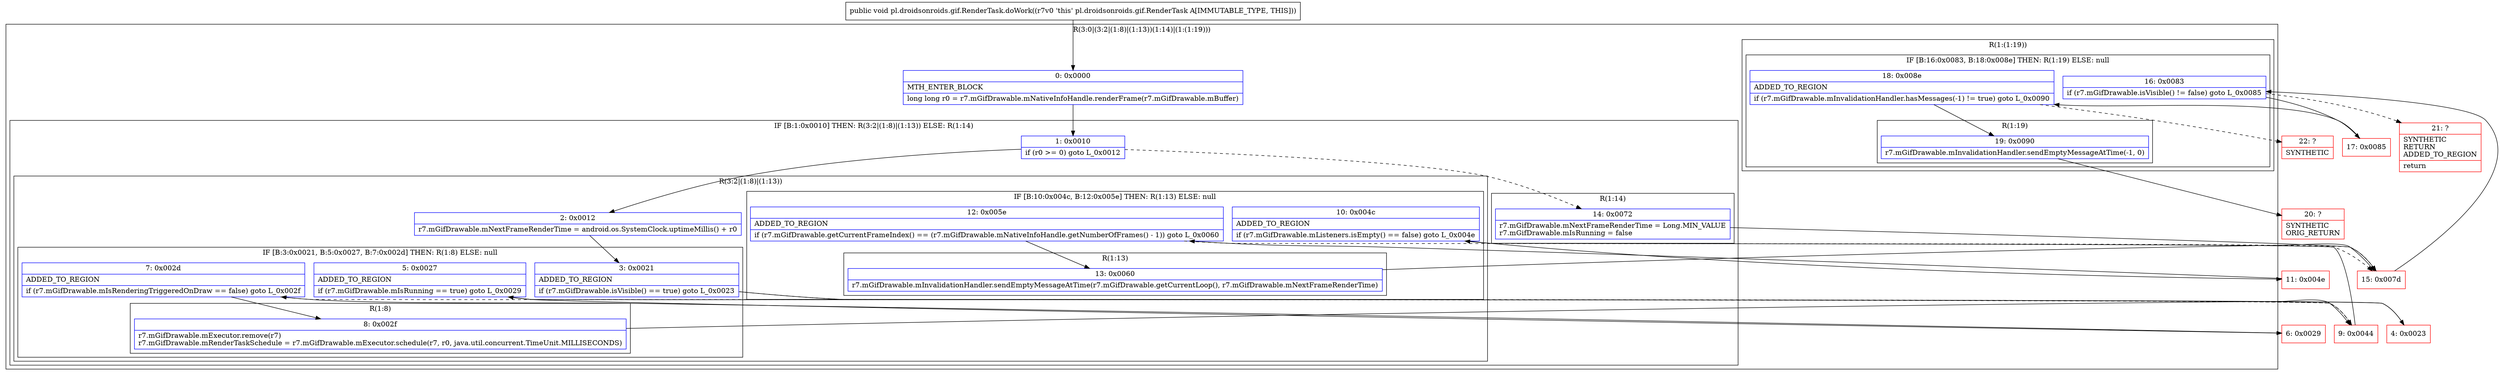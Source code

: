 digraph "CFG forpl.droidsonroids.gif.RenderTask.doWork()V" {
subgraph cluster_Region_767873017 {
label = "R(3:0|(3:2|(1:8)|(1:13))(1:14)|(1:(1:19)))";
node [shape=record,color=blue];
Node_0 [shape=record,label="{0\:\ 0x0000|MTH_ENTER_BLOCK\l|long long r0 = r7.mGifDrawable.mNativeInfoHandle.renderFrame(r7.mGifDrawable.mBuffer)\l}"];
subgraph cluster_IfRegion_616968463 {
label = "IF [B:1:0x0010] THEN: R(3:2|(1:8)|(1:13)) ELSE: R(1:14)";
node [shape=record,color=blue];
Node_1 [shape=record,label="{1\:\ 0x0010|if (r0 \>= 0) goto L_0x0012\l}"];
subgraph cluster_Region_1087863179 {
label = "R(3:2|(1:8)|(1:13))";
node [shape=record,color=blue];
Node_2 [shape=record,label="{2\:\ 0x0012|r7.mGifDrawable.mNextFrameRenderTime = android.os.SystemClock.uptimeMillis() + r0\l}"];
subgraph cluster_IfRegion_1276484239 {
label = "IF [B:3:0x0021, B:5:0x0027, B:7:0x002d] THEN: R(1:8) ELSE: null";
node [shape=record,color=blue];
Node_3 [shape=record,label="{3\:\ 0x0021|ADDED_TO_REGION\l|if (r7.mGifDrawable.isVisible() == true) goto L_0x0023\l}"];
Node_5 [shape=record,label="{5\:\ 0x0027|ADDED_TO_REGION\l|if (r7.mGifDrawable.mIsRunning == true) goto L_0x0029\l}"];
Node_7 [shape=record,label="{7\:\ 0x002d|ADDED_TO_REGION\l|if (r7.mGifDrawable.mIsRenderingTriggeredOnDraw == false) goto L_0x002f\l}"];
subgraph cluster_Region_1384001617 {
label = "R(1:8)";
node [shape=record,color=blue];
Node_8 [shape=record,label="{8\:\ 0x002f|r7.mGifDrawable.mExecutor.remove(r7)\lr7.mGifDrawable.mRenderTaskSchedule = r7.mGifDrawable.mExecutor.schedule(r7, r0, java.util.concurrent.TimeUnit.MILLISECONDS)\l}"];
}
}
subgraph cluster_IfRegion_938850727 {
label = "IF [B:10:0x004c, B:12:0x005e] THEN: R(1:13) ELSE: null";
node [shape=record,color=blue];
Node_10 [shape=record,label="{10\:\ 0x004c|ADDED_TO_REGION\l|if (r7.mGifDrawable.mListeners.isEmpty() == false) goto L_0x004e\l}"];
Node_12 [shape=record,label="{12\:\ 0x005e|ADDED_TO_REGION\l|if (r7.mGifDrawable.getCurrentFrameIndex() == (r7.mGifDrawable.mNativeInfoHandle.getNumberOfFrames() \- 1)) goto L_0x0060\l}"];
subgraph cluster_Region_346749872 {
label = "R(1:13)";
node [shape=record,color=blue];
Node_13 [shape=record,label="{13\:\ 0x0060|r7.mGifDrawable.mInvalidationHandler.sendEmptyMessageAtTime(r7.mGifDrawable.getCurrentLoop(), r7.mGifDrawable.mNextFrameRenderTime)\l}"];
}
}
}
subgraph cluster_Region_964564547 {
label = "R(1:14)";
node [shape=record,color=blue];
Node_14 [shape=record,label="{14\:\ 0x0072|r7.mGifDrawable.mNextFrameRenderTime = Long.MIN_VALUE\lr7.mGifDrawable.mIsRunning = false\l}"];
}
}
subgraph cluster_Region_1507799553 {
label = "R(1:(1:19))";
node [shape=record,color=blue];
subgraph cluster_IfRegion_1132298268 {
label = "IF [B:16:0x0083, B:18:0x008e] THEN: R(1:19) ELSE: null";
node [shape=record,color=blue];
Node_16 [shape=record,label="{16\:\ 0x0083|if (r7.mGifDrawable.isVisible() != false) goto L_0x0085\l}"];
Node_18 [shape=record,label="{18\:\ 0x008e|ADDED_TO_REGION\l|if (r7.mGifDrawable.mInvalidationHandler.hasMessages(\-1) != true) goto L_0x0090\l}"];
subgraph cluster_Region_13210808 {
label = "R(1:19)";
node [shape=record,color=blue];
Node_19 [shape=record,label="{19\:\ 0x0090|r7.mGifDrawable.mInvalidationHandler.sendEmptyMessageAtTime(\-1, 0)\l}"];
}
}
}
}
Node_4 [shape=record,color=red,label="{4\:\ 0x0023}"];
Node_6 [shape=record,color=red,label="{6\:\ 0x0029}"];
Node_9 [shape=record,color=red,label="{9\:\ 0x0044}"];
Node_11 [shape=record,color=red,label="{11\:\ 0x004e}"];
Node_15 [shape=record,color=red,label="{15\:\ 0x007d}"];
Node_17 [shape=record,color=red,label="{17\:\ 0x0085}"];
Node_20 [shape=record,color=red,label="{20\:\ ?|SYNTHETIC\lORIG_RETURN\l}"];
Node_21 [shape=record,color=red,label="{21\:\ ?|SYNTHETIC\lRETURN\lADDED_TO_REGION\l|return\l}"];
Node_22 [shape=record,color=red,label="{22\:\ ?|SYNTHETIC\l}"];
MethodNode[shape=record,label="{public void pl.droidsonroids.gif.RenderTask.doWork((r7v0 'this' pl.droidsonroids.gif.RenderTask A[IMMUTABLE_TYPE, THIS])) }"];
MethodNode -> Node_0;
Node_0 -> Node_1;
Node_1 -> Node_2;
Node_1 -> Node_14[style=dashed];
Node_2 -> Node_3;
Node_3 -> Node_4;
Node_3 -> Node_9[style=dashed];
Node_5 -> Node_6;
Node_5 -> Node_9[style=dashed];
Node_7 -> Node_8;
Node_7 -> Node_9[style=dashed];
Node_8 -> Node_9;
Node_10 -> Node_11;
Node_10 -> Node_15[style=dashed];
Node_12 -> Node_13;
Node_12 -> Node_15[style=dashed];
Node_13 -> Node_15;
Node_14 -> Node_15;
Node_16 -> Node_17;
Node_16 -> Node_21[style=dashed];
Node_18 -> Node_19;
Node_18 -> Node_22[style=dashed];
Node_19 -> Node_20;
Node_4 -> Node_5;
Node_6 -> Node_7;
Node_9 -> Node_10;
Node_11 -> Node_12;
Node_15 -> Node_16;
Node_17 -> Node_18;
}

